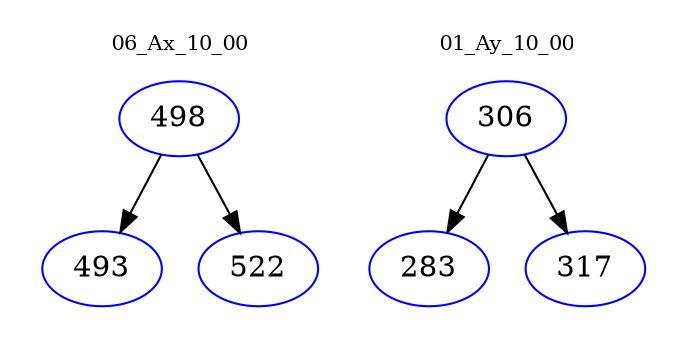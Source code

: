 digraph{
subgraph cluster_0 {
color = white
label = "06_Ax_10_00";
fontsize=10;
T0_498 [label="498", color="blue"]
T0_498 -> T0_493 [color="black"]
T0_493 [label="493", color="blue"]
T0_498 -> T0_522 [color="black"]
T0_522 [label="522", color="blue"]
}
subgraph cluster_1 {
color = white
label = "01_Ay_10_00";
fontsize=10;
T1_306 [label="306", color="blue"]
T1_306 -> T1_283 [color="black"]
T1_283 [label="283", color="blue"]
T1_306 -> T1_317 [color="black"]
T1_317 [label="317", color="blue"]
}
}
